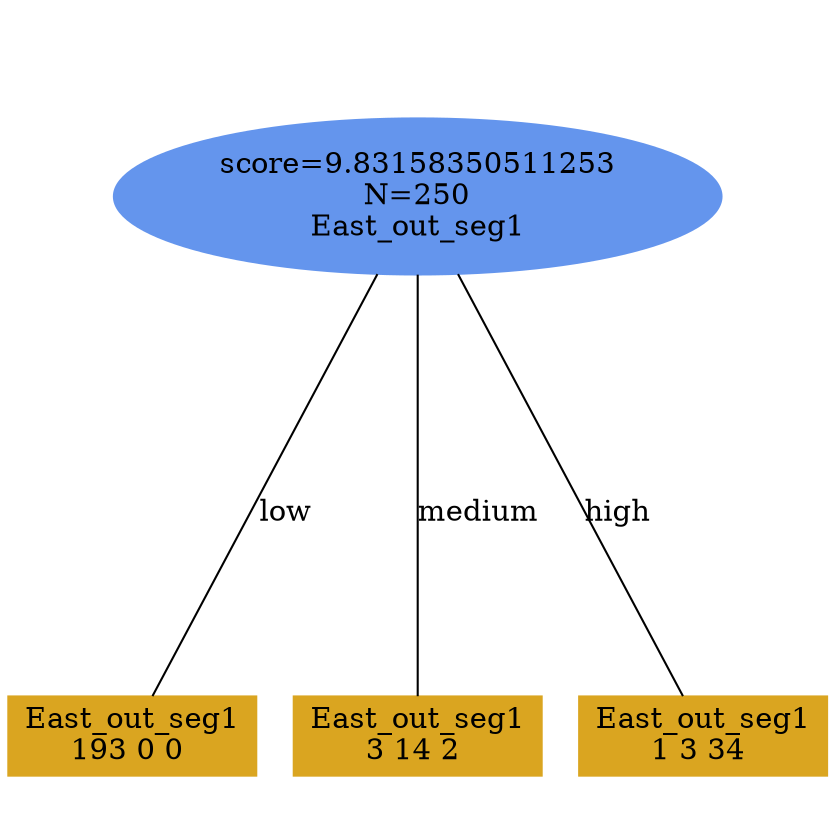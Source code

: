 digraph "DD" {
size = "7.5,10"
ratio=1.0;
center = true;
edge [dir = none];
{ rank = same; node [shape=ellipse, style=filled, color=cornflowerblue];"1123" [label="score=9.83158350511253\nN=250\nEast_out_seg1"];}
{ rank = same; node [shape=box, style=filled, color=goldenrod];"1124" [label="East_out_seg1\n193 0 0 "];}
{ rank = same; node [shape=box, style=filled, color=goldenrod];"1125" [label="East_out_seg1\n3 14 2 "];}
{ rank = same; node [shape=box, style=filled, color=goldenrod];"1126" [label="East_out_seg1\n1 3 34 "];}
"1123" -> "1124" [label = "low"];
"1123" -> "1125" [label = "medium"];
"1123" -> "1126" [label = "high"];

}
